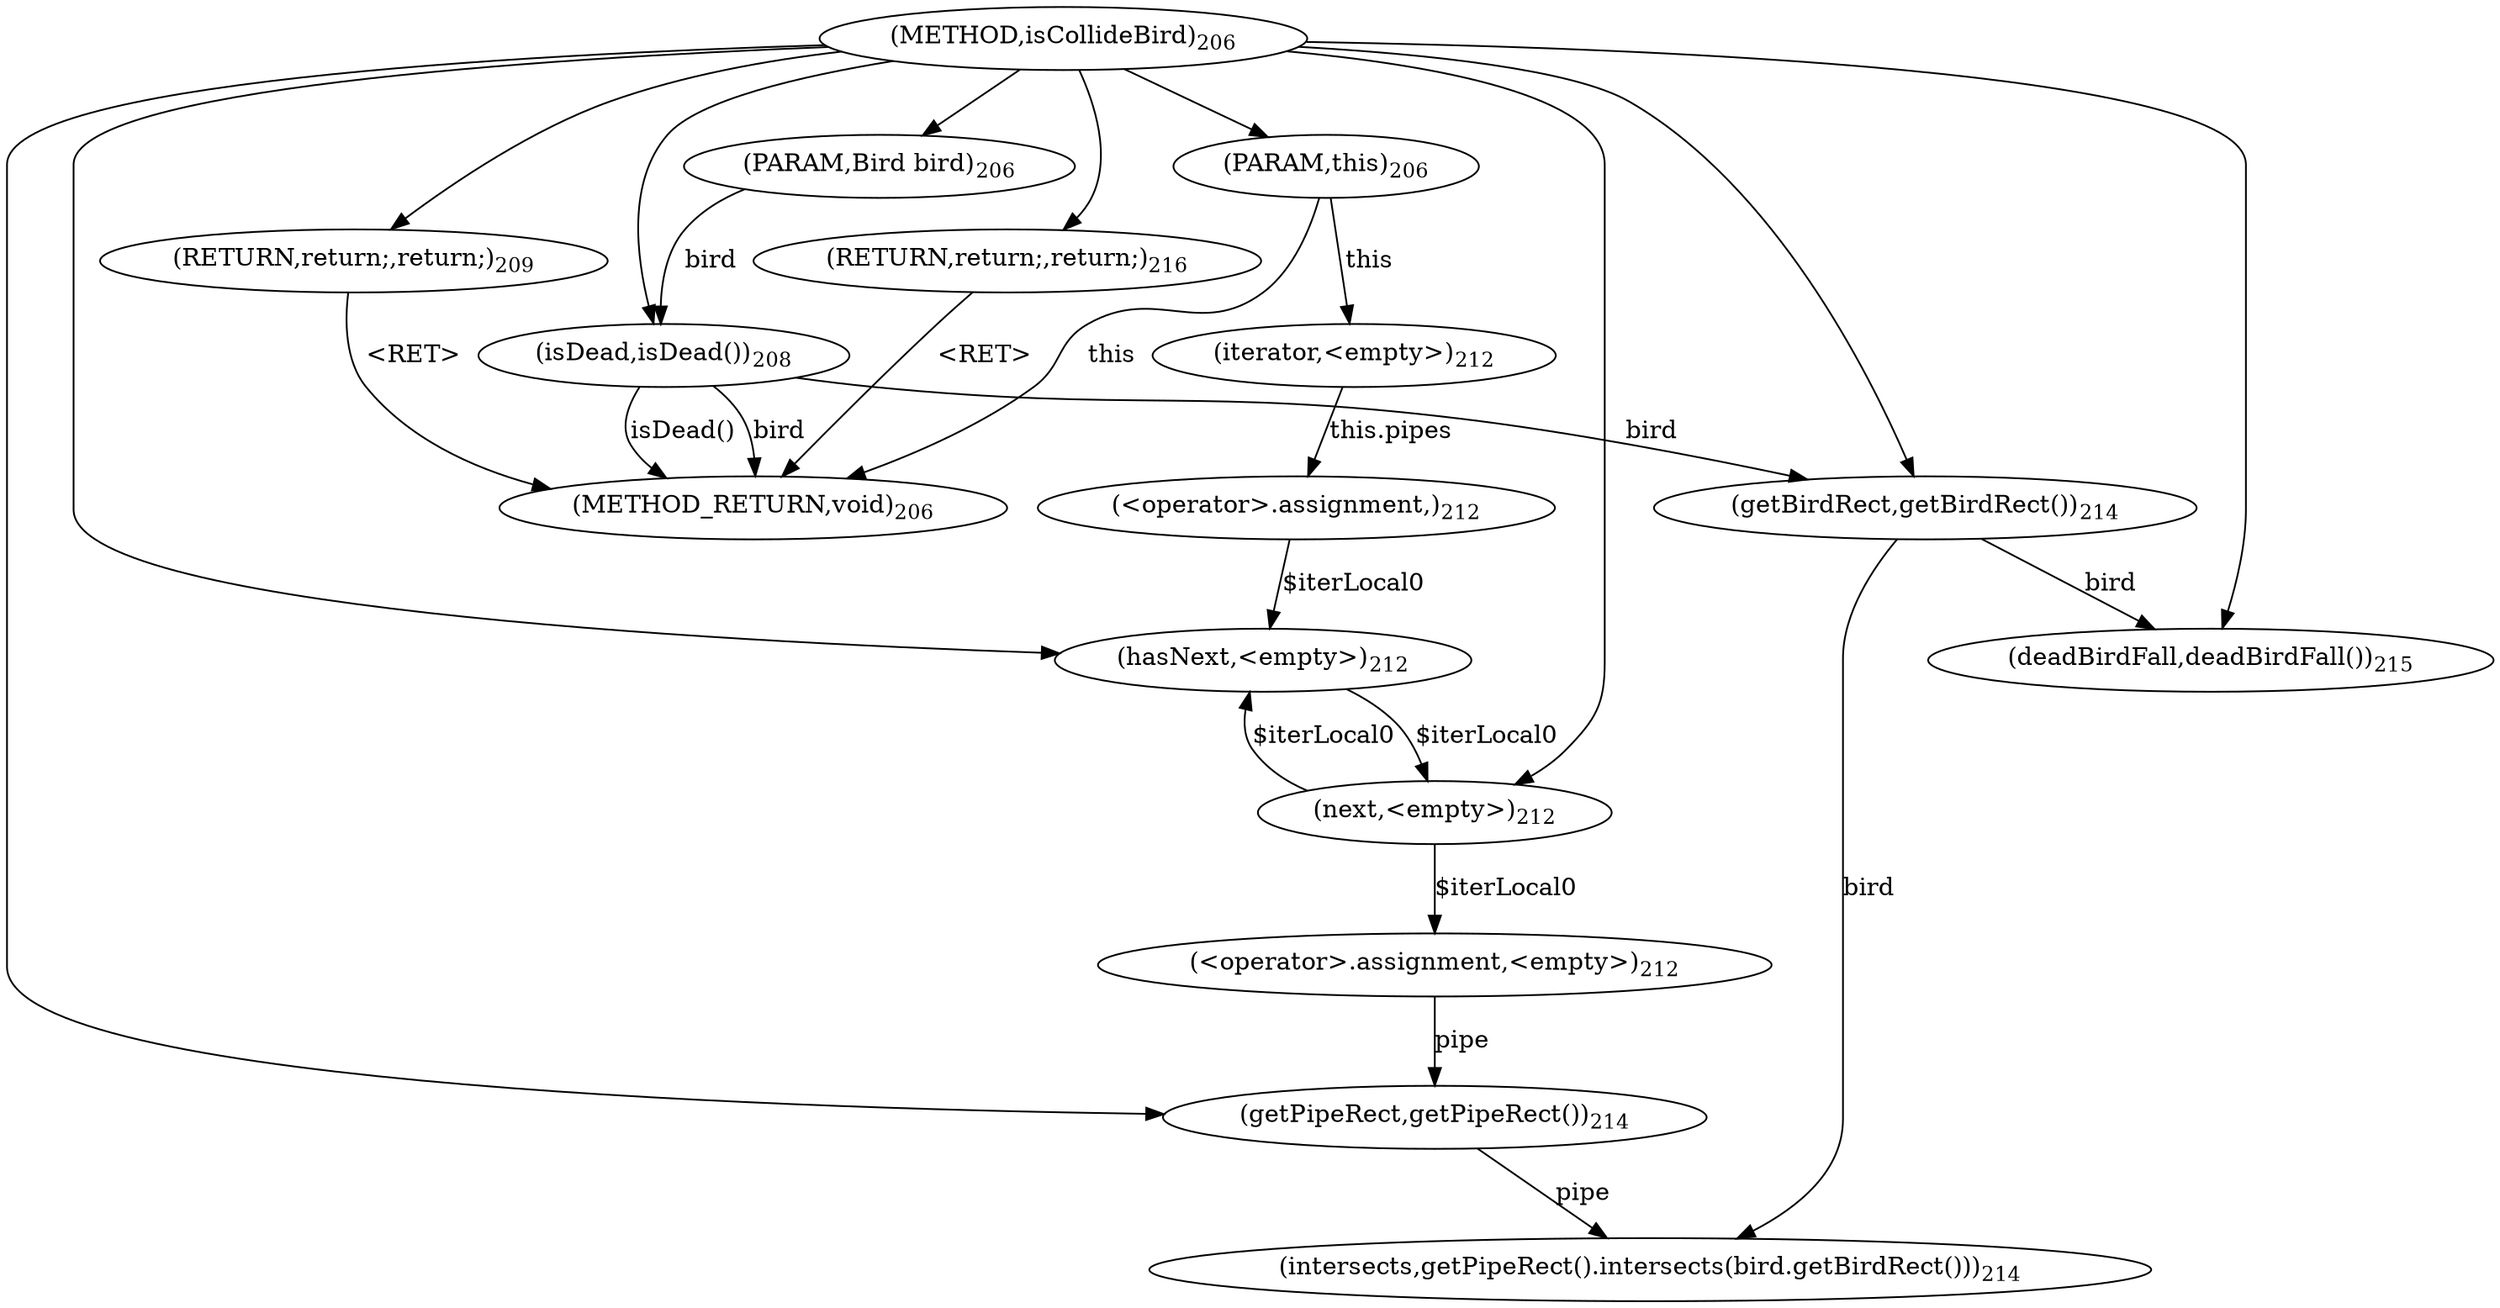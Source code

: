 digraph "isCollideBird" {  
"714" [label = <(METHOD,isCollideBird)<SUB>206</SUB>> ]
"751" [label = <(METHOD_RETURN,void)<SUB>206</SUB>> ]
"715" [label = <(PARAM,this)<SUB>206</SUB>> ]
"716" [label = <(PARAM,Bird bird)<SUB>206</SUB>> ]
"724" [label = <(&lt;operator&gt;.assignment,)<SUB>212</SUB>> ]
"719" [label = <(isDead,isDead())<SUB>208</SUB>> ]
"724" [label = <(&lt;operator&gt;.assignment,)<SUB>212</SUB>> ]
"724" [label = <(&lt;operator&gt;.assignment,)<SUB>212</SUB>> ]
"731" [label = <(hasNext,&lt;empty&gt;)<SUB>212</SUB>> ]
"719" [label = <(isDead,isDead())<SUB>208</SUB>> ]
"722" [label = <(RETURN,return;,return;)<SUB>209</SUB>> ]
"726" [label = <(iterator,&lt;empty&gt;)<SUB>212</SUB>> ]
"731" [label = <(hasNext,&lt;empty&gt;)<SUB>212</SUB>> ]
"735" [label = <(&lt;operator&gt;.assignment,&lt;empty&gt;)<SUB>212</SUB>> ]
"735" [label = <(&lt;operator&gt;.assignment,&lt;empty&gt;)<SUB>212</SUB>> ]
"735" [label = <(&lt;operator&gt;.assignment,&lt;empty&gt;)<SUB>212</SUB>> ]
"740" [label = <(intersects,getPipeRect().intersects(bird.getBirdRect()))<SUB>214</SUB>> ]
"737" [label = <(next,&lt;empty&gt;)<SUB>212</SUB>> ]
"740" [label = <(intersects,getPipeRect().intersects(bird.getBirdRect()))<SUB>214</SUB>> ]
"740" [label = <(intersects,getPipeRect().intersects(bird.getBirdRect()))<SUB>214</SUB>> ]
"746" [label = <(deadBirdFall,deadBirdFall())<SUB>215</SUB>> ]
"748" [label = <(RETURN,return;,return;)<SUB>216</SUB>> ]
"741" [label = <(getPipeRect,getPipeRect())<SUB>214</SUB>> ]
"743" [label = <(getBirdRect,getBirdRect())<SUB>214</SUB>> ]
"746" [label = <(deadBirdFall,deadBirdFall())<SUB>215</SUB>> ]
  "722" -> "751"  [ label = "&lt;RET&gt;"] 
  "748" -> "751"  [ label = "&lt;RET&gt;"] 
  "715" -> "751"  [ label = "this"] 
  "719" -> "751"  [ label = "bird"] 
  "719" -> "751"  [ label = "isDead()"] 
  "714" -> "715" 
  "714" -> "716" 
  "726" -> "724"  [ label = "this.pipes"] 
  "716" -> "719"  [ label = "bird"] 
  "714" -> "719" 
  "714" -> "722" 
  "715" -> "726"  [ label = "this"] 
  "724" -> "731"  [ label = "$iterLocal0"] 
  "737" -> "731"  [ label = "$iterLocal0"] 
  "714" -> "731" 
  "737" -> "735"  [ label = "$iterLocal0"] 
  "731" -> "737"  [ label = "$iterLocal0"] 
  "714" -> "737" 
  "741" -> "740"  [ label = "pipe"] 
  "743" -> "740"  [ label = "bird"] 
  "714" -> "748" 
  "735" -> "741"  [ label = "pipe"] 
  "714" -> "741" 
  "719" -> "743"  [ label = "bird"] 
  "714" -> "743" 
  "743" -> "746"  [ label = "bird"] 
  "714" -> "746" 
}
